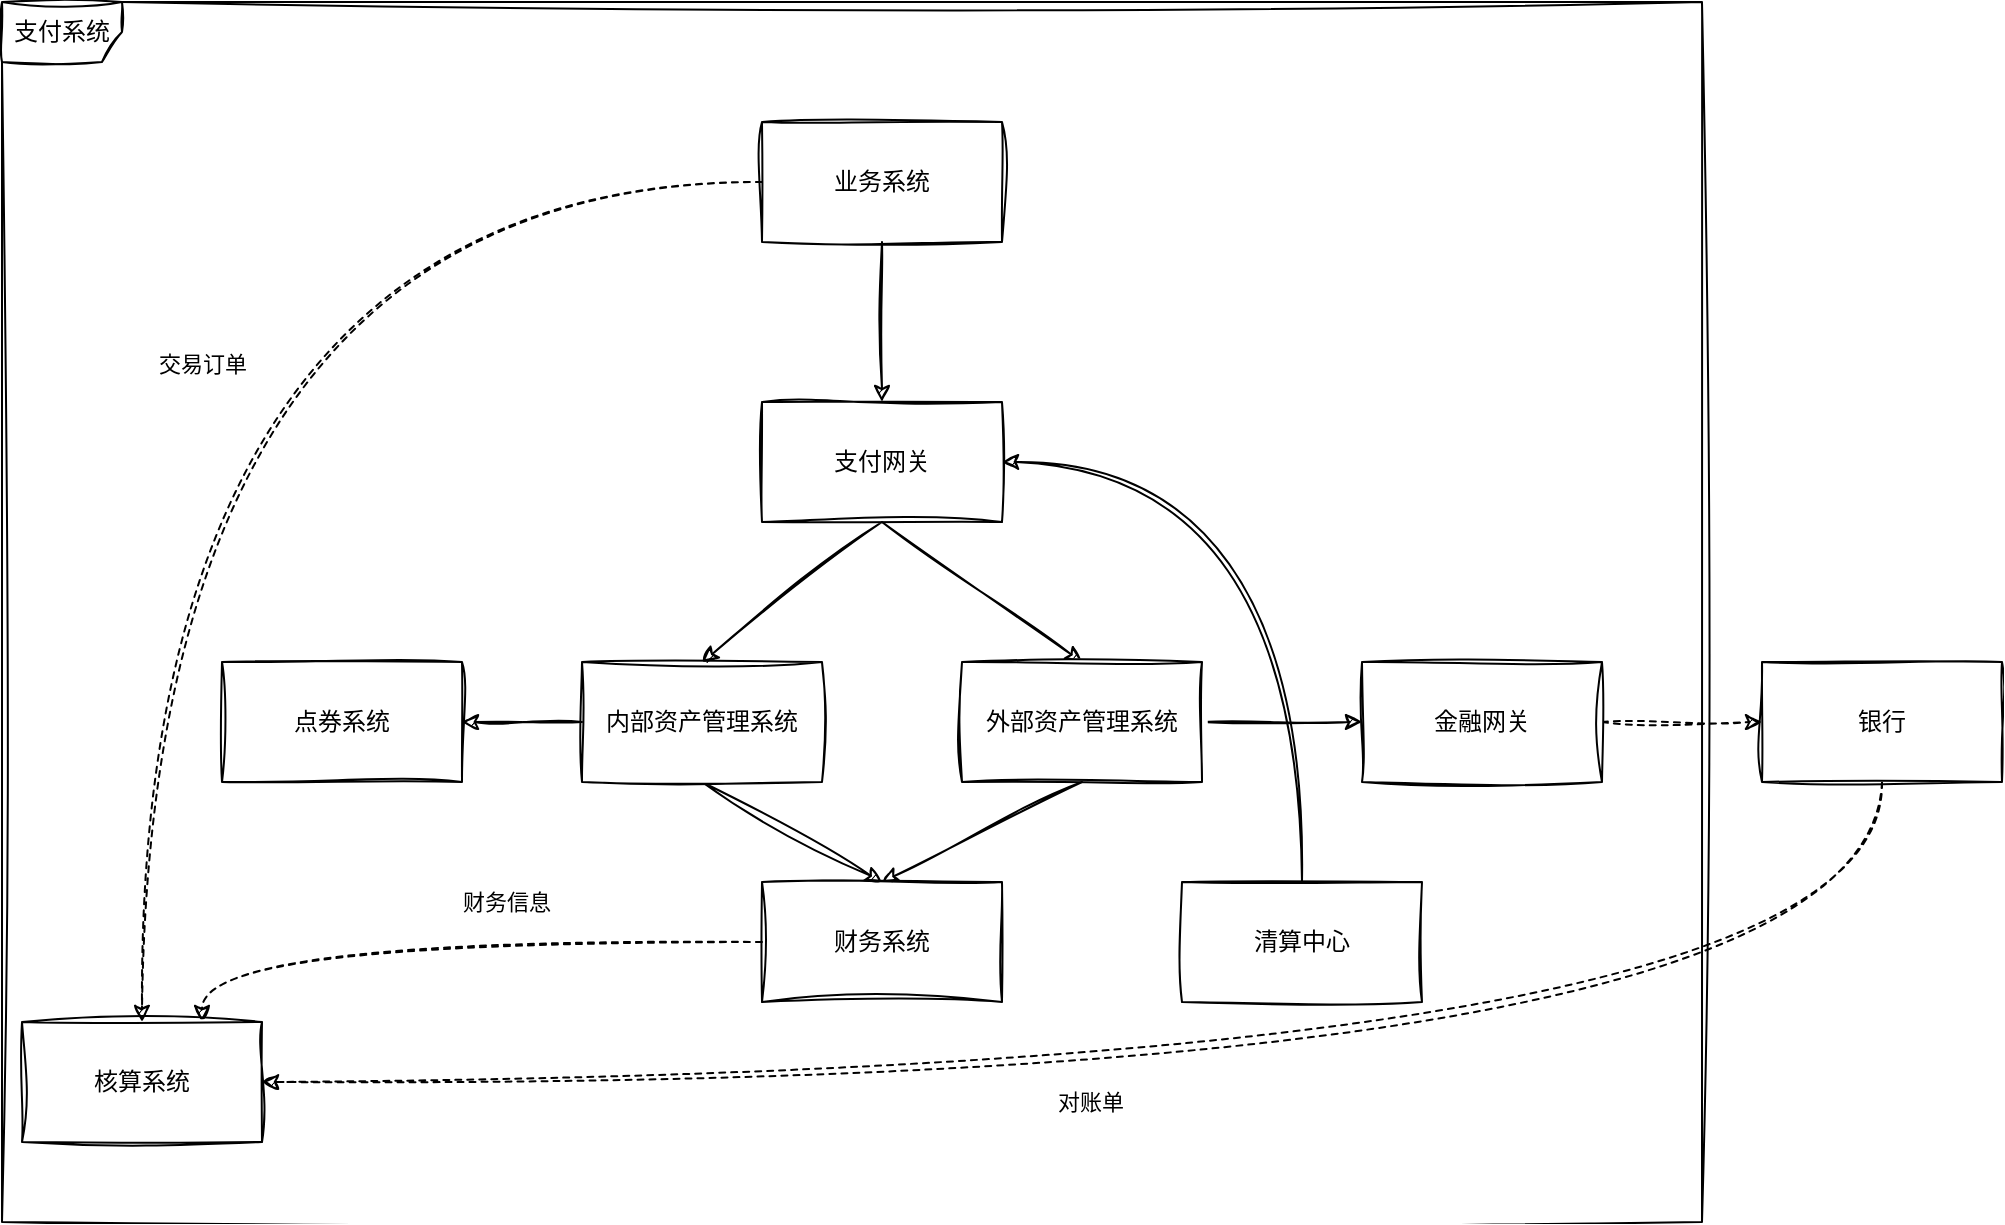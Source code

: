 <mxfile version="22.1.0" type="github">
  <diagram id="eR4daZzUK4Ss6GPiXAMF" name="第 1 页">
    <mxGraphModel dx="880" dy="452" grid="1" gridSize="10" guides="1" tooltips="1" connect="1" arrows="1" fold="1" page="1" pageScale="1" pageWidth="1169" pageHeight="827" math="0" shadow="0">
      <root>
        <mxCell id="0" />
        <mxCell id="1" parent="0" />
        <mxCell id="0AmFEq-jED0THOiE3WDu-5" value="" style="edgeStyle=orthogonalEdgeStyle;rounded=0;orthogonalLoop=1;jettySize=auto;html=1;labelBackgroundColor=none;fontColor=default;sketch=1;curveFitting=1;jiggle=2;" edge="1" parent="1" source="0AmFEq-jED0THOiE3WDu-1" target="0AmFEq-jED0THOiE3WDu-4">
          <mxGeometry relative="1" as="geometry" />
        </mxCell>
        <mxCell id="0AmFEq-jED0THOiE3WDu-25" style="edgeStyle=orthogonalEdgeStyle;rounded=0;orthogonalLoop=1;jettySize=auto;html=1;exitX=0;exitY=0.5;exitDx=0;exitDy=0;entryX=0.5;entryY=0;entryDx=0;entryDy=0;curved=1;dashed=1;labelBackgroundColor=none;fontColor=default;sketch=1;curveFitting=1;jiggle=2;" edge="1" parent="1" source="0AmFEq-jED0THOiE3WDu-1" target="0AmFEq-jED0THOiE3WDu-24">
          <mxGeometry relative="1" as="geometry" />
        </mxCell>
        <mxCell id="0AmFEq-jED0THOiE3WDu-26" value="交易订单" style="edgeLabel;html=1;align=center;verticalAlign=middle;resizable=0;points=[];rounded=0;labelBackgroundColor=none;sketch=1;curveFitting=1;jiggle=2;" vertex="1" connectable="0" parent="0AmFEq-jED0THOiE3WDu-25">
          <mxGeometry x="-0.01" y="42" relative="1" as="geometry">
            <mxPoint x="-12" y="39" as="offset" />
          </mxGeometry>
        </mxCell>
        <mxCell id="0AmFEq-jED0THOiE3WDu-1" value="业务系统" style="rounded=0;whiteSpace=wrap;html=1;labelBackgroundColor=none;sketch=1;curveFitting=1;jiggle=2;" vertex="1" parent="1">
          <mxGeometry x="390" y="240" width="120" height="60" as="geometry" />
        </mxCell>
        <mxCell id="0AmFEq-jED0THOiE3WDu-10" style="edgeStyle=none;rounded=0;orthogonalLoop=1;jettySize=auto;html=1;exitX=0.5;exitY=1;exitDx=0;exitDy=0;entryX=0.5;entryY=0;entryDx=0;entryDy=0;labelBackgroundColor=none;fontColor=default;sketch=1;curveFitting=1;jiggle=2;" edge="1" parent="1" source="0AmFEq-jED0THOiE3WDu-4" target="0AmFEq-jED0THOiE3WDu-6">
          <mxGeometry relative="1" as="geometry" />
        </mxCell>
        <mxCell id="0AmFEq-jED0THOiE3WDu-4" value="支付网关" style="whiteSpace=wrap;html=1;rounded=0;labelBackgroundColor=none;sketch=1;curveFitting=1;jiggle=2;" vertex="1" parent="1">
          <mxGeometry x="390" y="380" width="120" height="60" as="geometry" />
        </mxCell>
        <mxCell id="0AmFEq-jED0THOiE3WDu-19" style="edgeStyle=none;rounded=0;orthogonalLoop=1;jettySize=auto;html=1;exitX=0.5;exitY=1;exitDx=0;exitDy=0;entryX=0.5;entryY=0;entryDx=0;entryDy=0;labelBackgroundColor=none;fontColor=default;sketch=1;curveFitting=1;jiggle=2;" edge="1" parent="1" source="0AmFEq-jED0THOiE3WDu-6" target="0AmFEq-jED0THOiE3WDu-18">
          <mxGeometry relative="1" as="geometry" />
        </mxCell>
        <mxCell id="0AmFEq-jED0THOiE3WDu-37" value="" style="edgeStyle=none;rounded=0;orthogonalLoop=1;jettySize=auto;html=1;labelBackgroundColor=none;fontColor=default;sketch=1;curveFitting=1;jiggle=2;" edge="1" parent="1" source="0AmFEq-jED0THOiE3WDu-6" target="0AmFEq-jED0THOiE3WDu-36">
          <mxGeometry relative="1" as="geometry" />
        </mxCell>
        <mxCell id="0AmFEq-jED0THOiE3WDu-6" value="内部资产管理系统" style="whiteSpace=wrap;html=1;rounded=0;labelBackgroundColor=none;sketch=1;curveFitting=1;jiggle=2;" vertex="1" parent="1">
          <mxGeometry x="300" y="510" width="120" height="60" as="geometry" />
        </mxCell>
        <mxCell id="0AmFEq-jED0THOiE3WDu-11" style="edgeStyle=none;rounded=0;orthogonalLoop=1;jettySize=auto;html=1;exitX=0.5;exitY=1;exitDx=0;exitDy=0;entryX=0.5;entryY=0;entryDx=0;entryDy=0;labelBackgroundColor=none;fontColor=default;sketch=1;curveFitting=1;jiggle=2;" edge="1" parent="1" target="0AmFEq-jED0THOiE3WDu-12" source="0AmFEq-jED0THOiE3WDu-4">
          <mxGeometry relative="1" as="geometry">
            <mxPoint x="740" y="440" as="sourcePoint" />
          </mxGeometry>
        </mxCell>
        <mxCell id="0AmFEq-jED0THOiE3WDu-14" value="" style="edgeStyle=none;rounded=0;orthogonalLoop=1;jettySize=auto;html=1;labelBackgroundColor=none;fontColor=default;sketch=1;curveFitting=1;jiggle=2;" edge="1" parent="1" source="0AmFEq-jED0THOiE3WDu-12" target="0AmFEq-jED0THOiE3WDu-13">
          <mxGeometry relative="1" as="geometry" />
        </mxCell>
        <mxCell id="0AmFEq-jED0THOiE3WDu-20" style="edgeStyle=none;rounded=0;orthogonalLoop=1;jettySize=auto;html=1;exitX=0.5;exitY=1;exitDx=0;exitDy=0;entryX=0.5;entryY=0;entryDx=0;entryDy=0;labelBackgroundColor=none;fontColor=default;sketch=1;curveFitting=1;jiggle=2;" edge="1" parent="1" source="0AmFEq-jED0THOiE3WDu-12" target="0AmFEq-jED0THOiE3WDu-18">
          <mxGeometry relative="1" as="geometry" />
        </mxCell>
        <mxCell id="0AmFEq-jED0THOiE3WDu-12" value="外部资产管理系统" style="whiteSpace=wrap;html=1;rounded=0;labelBackgroundColor=none;sketch=1;curveFitting=1;jiggle=2;" vertex="1" parent="1">
          <mxGeometry x="490" y="510" width="120" height="60" as="geometry" />
        </mxCell>
        <mxCell id="0AmFEq-jED0THOiE3WDu-17" style="edgeStyle=none;rounded=0;orthogonalLoop=1;jettySize=auto;html=1;exitX=1;exitY=0.5;exitDx=0;exitDy=0;dashed=1;labelBackgroundColor=none;fontColor=default;sketch=1;curveFitting=1;jiggle=2;" edge="1" parent="1" source="0AmFEq-jED0THOiE3WDu-13" target="0AmFEq-jED0THOiE3WDu-15">
          <mxGeometry relative="1" as="geometry" />
        </mxCell>
        <mxCell id="0AmFEq-jED0THOiE3WDu-13" value="金融网关" style="whiteSpace=wrap;html=1;rounded=0;labelBackgroundColor=none;sketch=1;curveFitting=1;jiggle=2;" vertex="1" parent="1">
          <mxGeometry x="690" y="510" width="120" height="60" as="geometry" />
        </mxCell>
        <mxCell id="0AmFEq-jED0THOiE3WDu-38" style="edgeStyle=orthogonalEdgeStyle;rounded=0;orthogonalLoop=1;jettySize=auto;html=1;exitX=0.5;exitY=1;exitDx=0;exitDy=0;entryX=1;entryY=0.5;entryDx=0;entryDy=0;curved=1;dashed=1;labelBackgroundColor=none;fontColor=default;sketch=1;curveFitting=1;jiggle=2;" edge="1" parent="1" source="0AmFEq-jED0THOiE3WDu-15" target="0AmFEq-jED0THOiE3WDu-24">
          <mxGeometry relative="1" as="geometry" />
        </mxCell>
        <mxCell id="0AmFEq-jED0THOiE3WDu-39" value="对账单" style="edgeLabel;html=1;align=center;verticalAlign=middle;resizable=0;points=[];rounded=0;labelBackgroundColor=none;sketch=1;curveFitting=1;jiggle=2;" vertex="1" connectable="0" parent="0AmFEq-jED0THOiE3WDu-38">
          <mxGeometry x="0.138" y="-11" relative="1" as="geometry">
            <mxPoint y="21" as="offset" />
          </mxGeometry>
        </mxCell>
        <mxCell id="0AmFEq-jED0THOiE3WDu-15" value="银行" style="whiteSpace=wrap;html=1;rounded=0;labelBackgroundColor=none;sketch=1;curveFitting=1;jiggle=2;" vertex="1" parent="1">
          <mxGeometry x="890" y="510" width="120" height="60" as="geometry" />
        </mxCell>
        <mxCell id="0AmFEq-jED0THOiE3WDu-27" style="edgeStyle=orthogonalEdgeStyle;rounded=0;orthogonalLoop=1;jettySize=auto;html=1;exitX=0;exitY=0.5;exitDx=0;exitDy=0;entryX=0.75;entryY=0;entryDx=0;entryDy=0;curved=1;dashed=1;labelBackgroundColor=none;fontColor=default;sketch=1;curveFitting=1;jiggle=2;" edge="1" parent="1" source="0AmFEq-jED0THOiE3WDu-18" target="0AmFEq-jED0THOiE3WDu-24">
          <mxGeometry relative="1" as="geometry" />
        </mxCell>
        <mxCell id="0AmFEq-jED0THOiE3WDu-28" value="财务信息" style="edgeLabel;html=1;align=center;verticalAlign=middle;resizable=0;points=[];rounded=0;labelBackgroundColor=none;sketch=1;curveFitting=1;jiggle=2;" vertex="1" connectable="0" parent="0AmFEq-jED0THOiE3WDu-27">
          <mxGeometry x="-0.2" y="2" relative="1" as="geometry">
            <mxPoint y="-22" as="offset" />
          </mxGeometry>
        </mxCell>
        <mxCell id="0AmFEq-jED0THOiE3WDu-18" value="财务系统" style="whiteSpace=wrap;html=1;rounded=0;labelBackgroundColor=none;sketch=1;curveFitting=1;jiggle=2;" vertex="1" parent="1">
          <mxGeometry x="390" y="620" width="120" height="60" as="geometry" />
        </mxCell>
        <mxCell id="0AmFEq-jED0THOiE3WDu-23" style="edgeStyle=orthogonalEdgeStyle;rounded=0;orthogonalLoop=1;jettySize=auto;html=1;exitX=0.5;exitY=0;exitDx=0;exitDy=0;entryX=1;entryY=0.5;entryDx=0;entryDy=0;curved=1;labelBackgroundColor=none;fontColor=default;sketch=1;curveFitting=1;jiggle=2;" edge="1" parent="1" source="0AmFEq-jED0THOiE3WDu-21" target="0AmFEq-jED0THOiE3WDu-4">
          <mxGeometry relative="1" as="geometry">
            <Array as="points">
              <mxPoint x="660" y="620" />
              <mxPoint x="660" y="410" />
            </Array>
          </mxGeometry>
        </mxCell>
        <mxCell id="0AmFEq-jED0THOiE3WDu-21" value="清算中心" style="whiteSpace=wrap;html=1;rounded=0;labelBackgroundColor=none;sketch=1;curveFitting=1;jiggle=2;" vertex="1" parent="1">
          <mxGeometry x="600" y="620" width="120" height="60" as="geometry" />
        </mxCell>
        <mxCell id="0AmFEq-jED0THOiE3WDu-24" value="核算系统" style="whiteSpace=wrap;html=1;rounded=0;labelBackgroundColor=none;sketch=1;curveFitting=1;jiggle=2;" vertex="1" parent="1">
          <mxGeometry x="20" y="690" width="120" height="60" as="geometry" />
        </mxCell>
        <mxCell id="0AmFEq-jED0THOiE3WDu-36" value="点券系统" style="whiteSpace=wrap;html=1;rounded=0;labelBackgroundColor=none;sketch=1;curveFitting=1;jiggle=2;" vertex="1" parent="1">
          <mxGeometry x="120" y="510" width="120" height="60" as="geometry" />
        </mxCell>
        <mxCell id="0AmFEq-jED0THOiE3WDu-41" value="支付系统" style="shape=umlFrame;whiteSpace=wrap;html=1;pointerEvents=0;rounded=0;labelBackgroundColor=none;swimlaneFillColor=none;sketch=1;curveFitting=1;jiggle=2;" vertex="1" parent="1">
          <mxGeometry x="10" y="180" width="850" height="610" as="geometry" />
        </mxCell>
      </root>
    </mxGraphModel>
  </diagram>
</mxfile>
